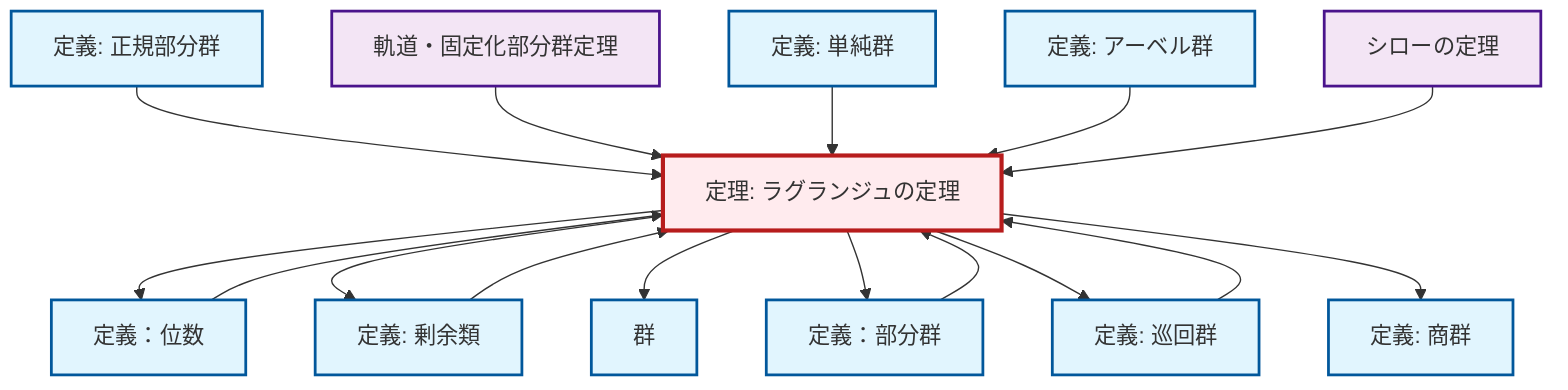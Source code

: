 graph TD
    classDef definition fill:#e1f5fe,stroke:#01579b,stroke-width:2px
    classDef theorem fill:#f3e5f5,stroke:#4a148c,stroke-width:2px
    classDef axiom fill:#fff3e0,stroke:#e65100,stroke-width:2px
    classDef example fill:#e8f5e9,stroke:#1b5e20,stroke-width:2px
    classDef current fill:#ffebee,stroke:#b71c1c,stroke-width:3px
    def-abelian-group["定義: アーベル群"]:::definition
    def-group["群"]:::definition
    def-coset["定義: 剰余類"]:::definition
    thm-orbit-stabilizer["軌道・固定化部分群定理"]:::theorem
    def-quotient-group["定義: 商群"]:::definition
    def-normal-subgroup["定義: 正規部分群"]:::definition
    thm-lagrange["定理: ラグランジュの定理"]:::theorem
    def-simple-group["定義: 単純群"]:::definition
    def-subgroup["定義：部分群"]:::definition
    thm-sylow["シローの定理"]:::theorem
    def-order["定義：位数"]:::definition
    def-cyclic-group["定義: 巡回群"]:::definition
    thm-lagrange --> def-order
    thm-lagrange --> def-coset
    def-cyclic-group --> thm-lagrange
    def-normal-subgroup --> thm-lagrange
    thm-orbit-stabilizer --> thm-lagrange
    def-order --> thm-lagrange
    thm-lagrange --> def-group
    def-coset --> thm-lagrange
    def-subgroup --> thm-lagrange
    thm-lagrange --> def-subgroup
    def-simple-group --> thm-lagrange
    thm-lagrange --> def-cyclic-group
    def-abelian-group --> thm-lagrange
    thm-sylow --> thm-lagrange
    thm-lagrange --> def-quotient-group
    class thm-lagrange current